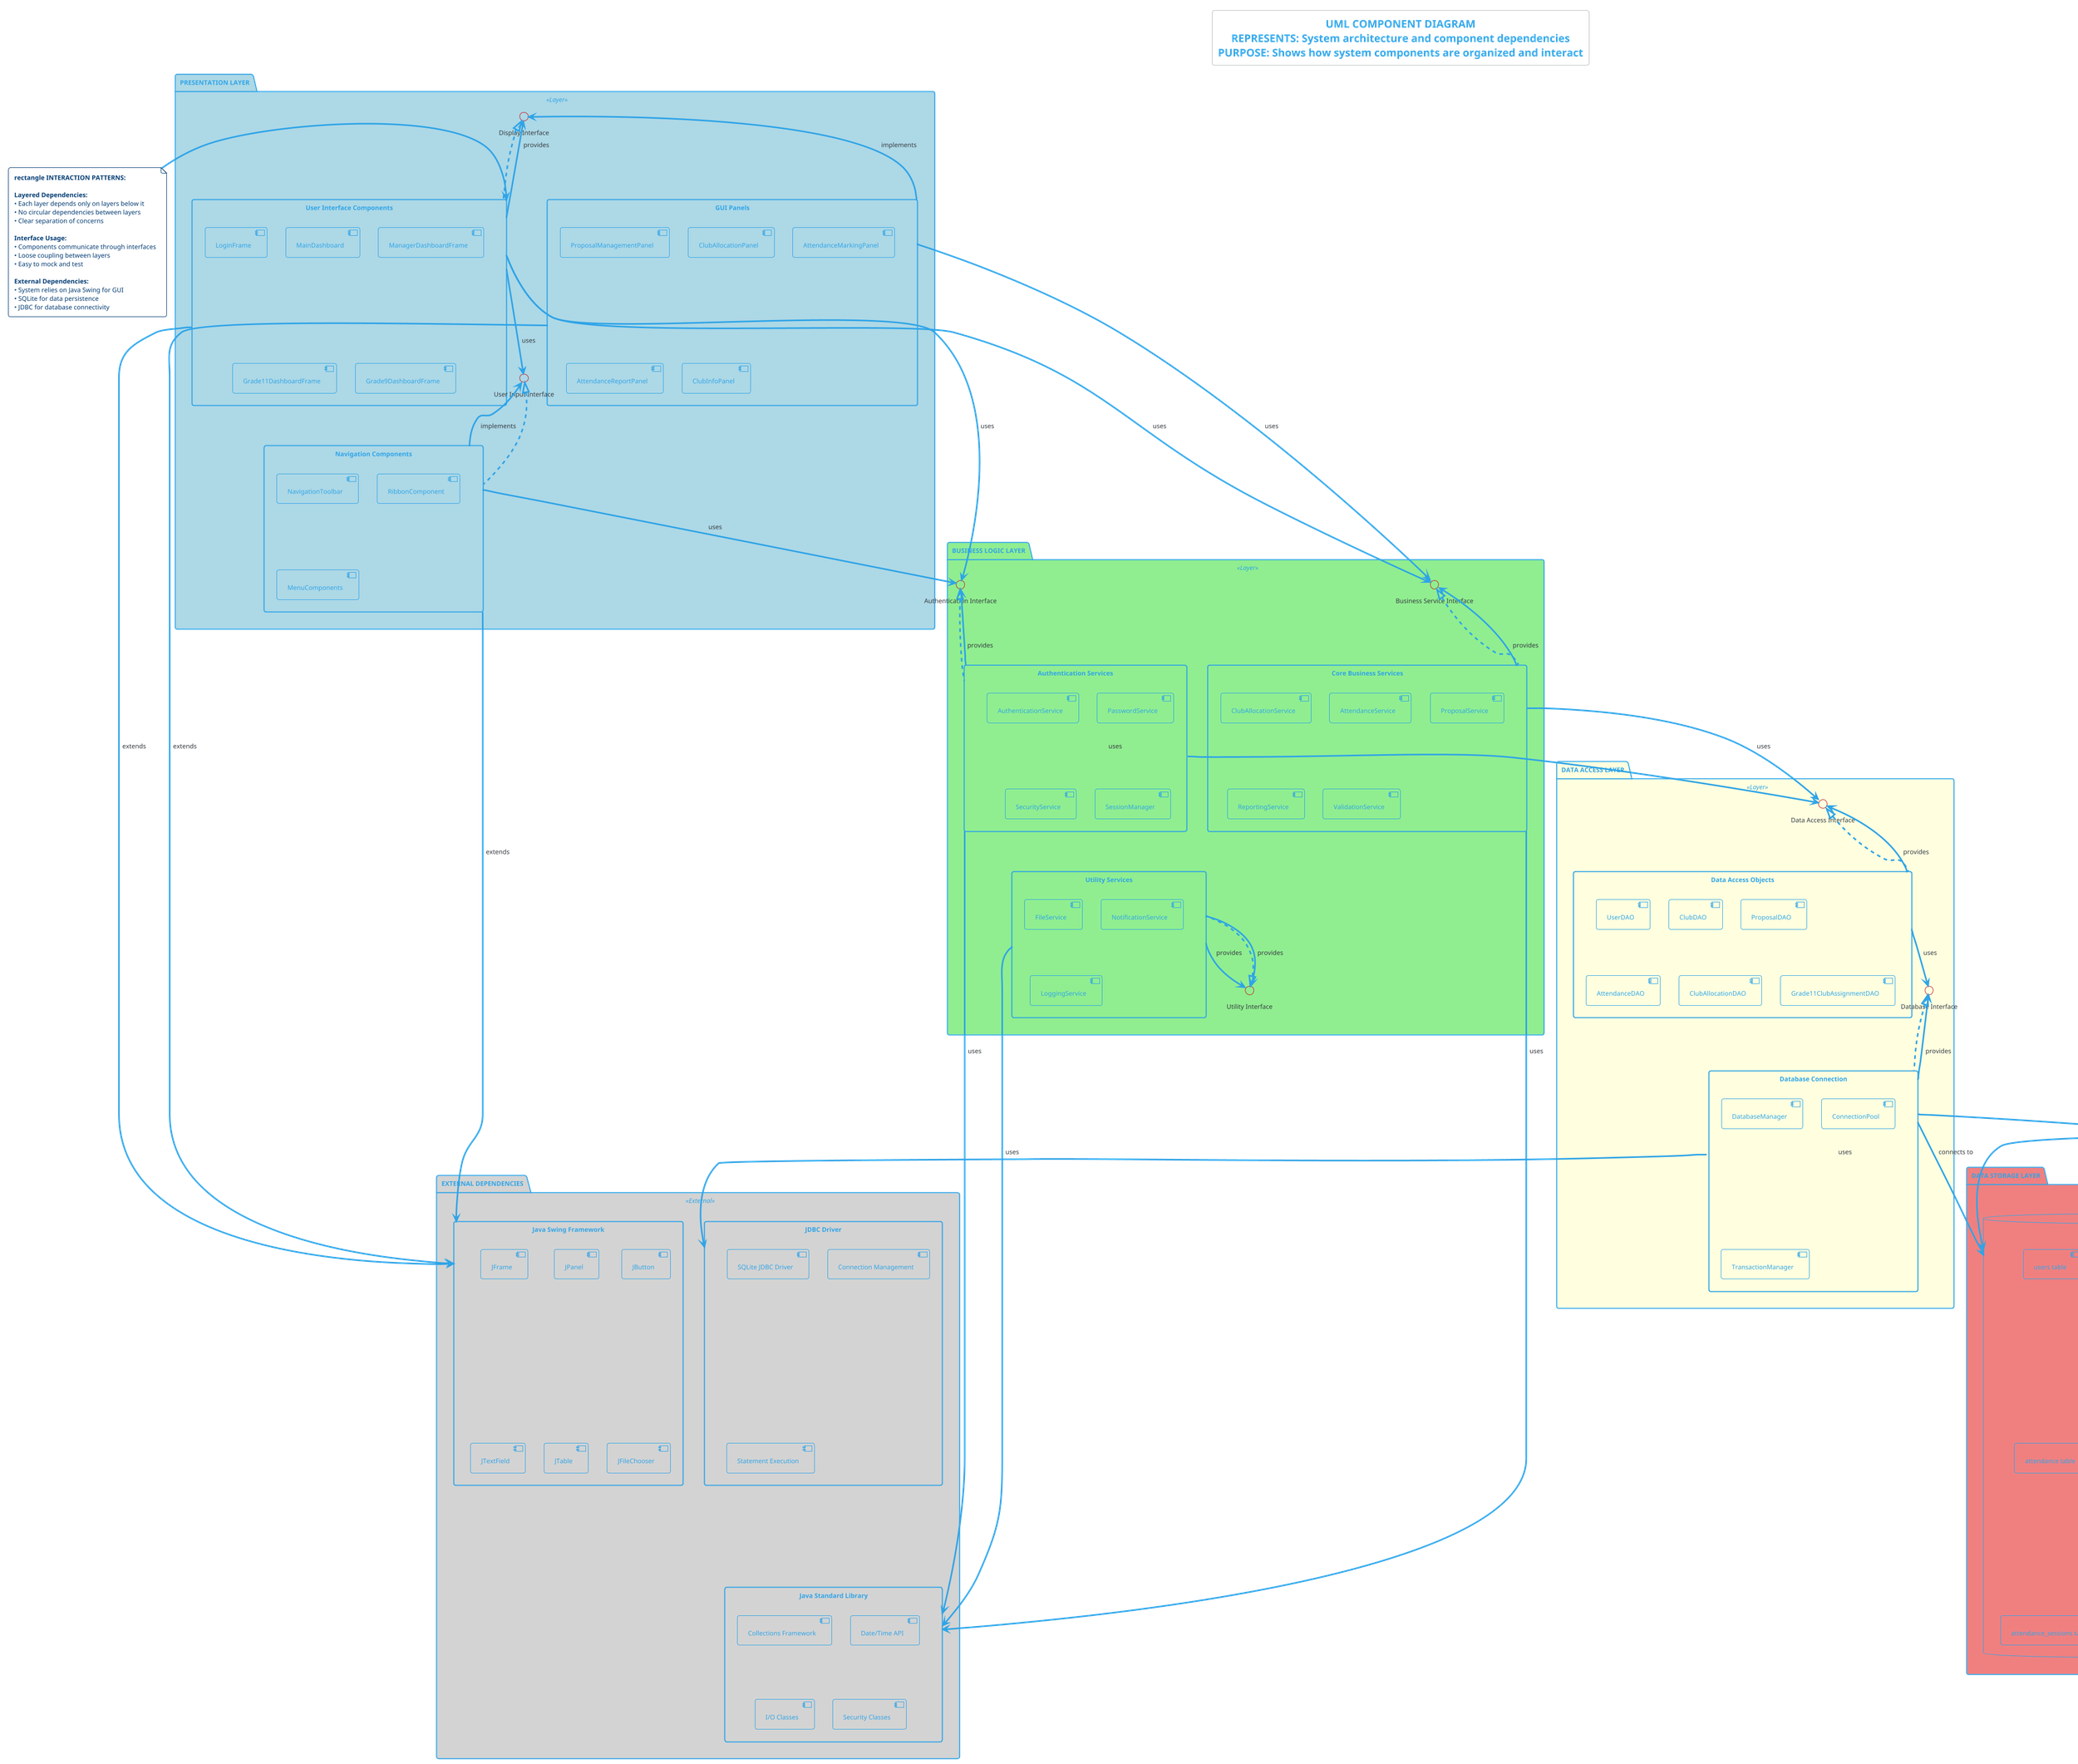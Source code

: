 @startuml Component Diagram - System Architecture

!theme cerulean-outline

title **UML COMPONENT DIAGRAM**\n**REPRESENTS:** System architecture and component dependencies\n**PURPOSE:** Shows how system components are organized and interact

!define COMPONENT rectangle
!define INTERFACE interface
!define DATABASE database

package "**PRESENTATION LAYER**" <<Layer>> #lightblue {

  COMPONENT "User Interface Components" as UI {
    [LoginFrame]
    [MainDashboard]
    [ManagerDashboardFrame]
    [Grade11DashboardFrame]
    [Grade9DashboardFrame]
  }

  COMPONENT "GUI Panels" as Panels {
    [ProposalManagementPanel]
    [ClubAllocationPanel]
    [AttendanceMarkingPanel]
    [AttendanceReportPanel]
    [ClubInfoPanel]
  }

  COMPONENT "Navigation Components" as NavComponents {
    [NavigationToolbar]
    [RibbonComponent]
    [MenuComponents]
  }

  INTERFACE "Display Interface" as IDisplay
  INTERFACE "User Input Interface" as IInput

  UI -down-> IDisplay : provides
  UI -down-> IInput : uses
  Panels -up-> IDisplay : implements
  NavComponents -up-> IInput : implements
}

package "**BUSINESS LOGIC LAYER**" <<Layer>> #lightgreen {

  COMPONENT "Authentication Services" as AuthServices {
    [AuthenticationService]
    [PasswordService]
    [SecurityService]
    [SessionManager]
  }

  COMPONENT "Core Business Services" as CoreServices {
    [ClubAllocationService]
    [AttendanceService]
    [ProposalService]
    [ReportingService]
    [ValidationService]
  }

  COMPONENT "Utility Services" as Utils {
    [FileService]
    [NotificationService]
    [LoggingService]
  }

  INTERFACE "Authentication Interface" as IAuth
  INTERFACE "Business Service Interface" as IBusiness
  INTERFACE "Utility Interface" as IUtility

  AuthServices -down-> IAuth : provides
  CoreServices -down-> IBusiness : provides
  Utils -down-> IUtility : provides
}

package "**DATA ACCESS LAYER**" <<Layer>> #lightyellow {

  COMPONENT "Data Access Objects" as DAOs {
    [UserDAO]
    [ClubDAO]
    [ProposalDAO]
    [AttendanceDAO]
    [ClubAllocationDAO]
    [Grade11ClubAssignmentDAO]
  }

  COMPONENT "Database Connection" as DBConnection {
    [DatabaseManager]
    [ConnectionPool]
    [TransactionManager]
  }

  INTERFACE "Data Access Interface" as IDataAccess
  INTERFACE "Database Interface" as IDatabase

  DAOs -down-> IDataAccess : provides
  DBConnection -down-> IDatabase : provides
}

package "**DATA STORAGE LAYER**" <<Layer>> #lightcoral {

  DATABASE "SQLite Database" as DB {
    [users table]
    [clubs table]
    [proposals table]
    [attendance table]
    [club_allocation table]
    [grade11_student_clubs table]
    [attendance_sessions table]
    [password_reset_tokens table]
    [user_sessions table]
  }

  COMPONENT "File Storage" as FileStorage {
    [PDF Documents]
    [Configuration Files]
    [Log Files]
    [Backup Files]
  }
}

package "**EXTERNAL DEPENDENCIES**" <<External>> #lightgray {

  COMPONENT "Java Swing Framework" as Swing {
    [JFrame]
    [JPanel]
    [JButton]
    [JTextField]
    [JTable]
    [JFileChooser]
  }

  COMPONENT "JDBC Driver" as JDBC {
    [SQLite JDBC Driver]
    [Connection Management]
    [Statement Execution]
  }

  COMPONENT "Java Standard Library" as JavaStd {
    [Collections Framework]
    [Date/Time API]
    [I/O Classes]
    [Security Classes]
  }
}

' **COMPONENT DEPENDENCIES** (Top to Bottom)

' Presentation Layer Dependencies
UI --> IAuth : uses
UI --> IBusiness : uses
Panels --> IBusiness : uses
NavComponents --> IAuth : uses

' Business Logic Dependencies
AuthServices --> IDataAccess : uses
CoreServices --> IDataAccess : uses
Utils --> IUtility : provides

' Data Access Dependencies
DAOs --> IDatabase : uses
DBConnection --> DB : connects to
DBConnection --> FileStorage : manages

' External Dependencies
UI --> Swing : extends
Panels --> Swing : extends
NavComponents --> Swing : extends
DBConnection --> JDBC : uses
AuthServices --> JavaStd : uses
CoreServices --> JavaStd : uses
Utils --> JavaStd : uses

' **INTERFACE REALIZATIONS**
IDisplay <|.. UI
IInput <|.. NavComponents
IAuth <|.. AuthServices
IBusiness <|.. CoreServices
IUtility <|.. Utils
IDataAccess <|.. DAOs
IDatabase <|.. DBConnection

' **COMPONENT INTERACTIONS**
note as ComponentNote
**COMPONENT INTERACTION PATTERNS:**

**Layered Dependencies:**
• Each layer depends only on layers below it
• No circular dependencies between layers
• Clear separation of concerns

**Interface Usage:**
• Components communicate through interfaces
• Loose coupling between layers
• Easy to mock and test

**External Dependencies:**
• System relies on Java Swing for GUI
• SQLite for data persistence
• JDBC for database connectivity
end note

note as ArchitecturalNote
**ARCHITECTURAL PATTERNS:**

**Layered Architecture:**
• Presentation Layer: User interface
• Business Logic: Core functionality
• Data Access: Database operations
• Data Storage: Persistent storage

**Component Organization:**
• High cohesion within components
• Low coupling between components
• Interface-based communication
• Dependency injection ready
end note

ComponentNote -right-> UI
ArchitecturalNote -left-> DB

note bottom
  **DIAGRAM EXPLANATION:**

  **STRUCTURE REPRESENTED:** Component Diagram
  **SHOWS:** System architecture and component relationships
  **ELEMENTS:**
  • Components (rectangles with component icon)
  • Interfaces (lollipop notation)
  • Dependencies (dashed arrows)
  • Realizations (solid arrows with triangles)
  • Packages (folders grouping related components)

  **LAYERS:**
  • Presentation: User interface components
  • Business Logic: Core application services
  • Data Access: Database interaction layer
  • Data Storage: Persistent data storage
  • External Dependencies: Third-party libraries

  **DEPENDENCY FLOW:**
  • Top-down dependency flow
  • Interface-based communication
  • Clear architectural boundaries
end note

@enduml